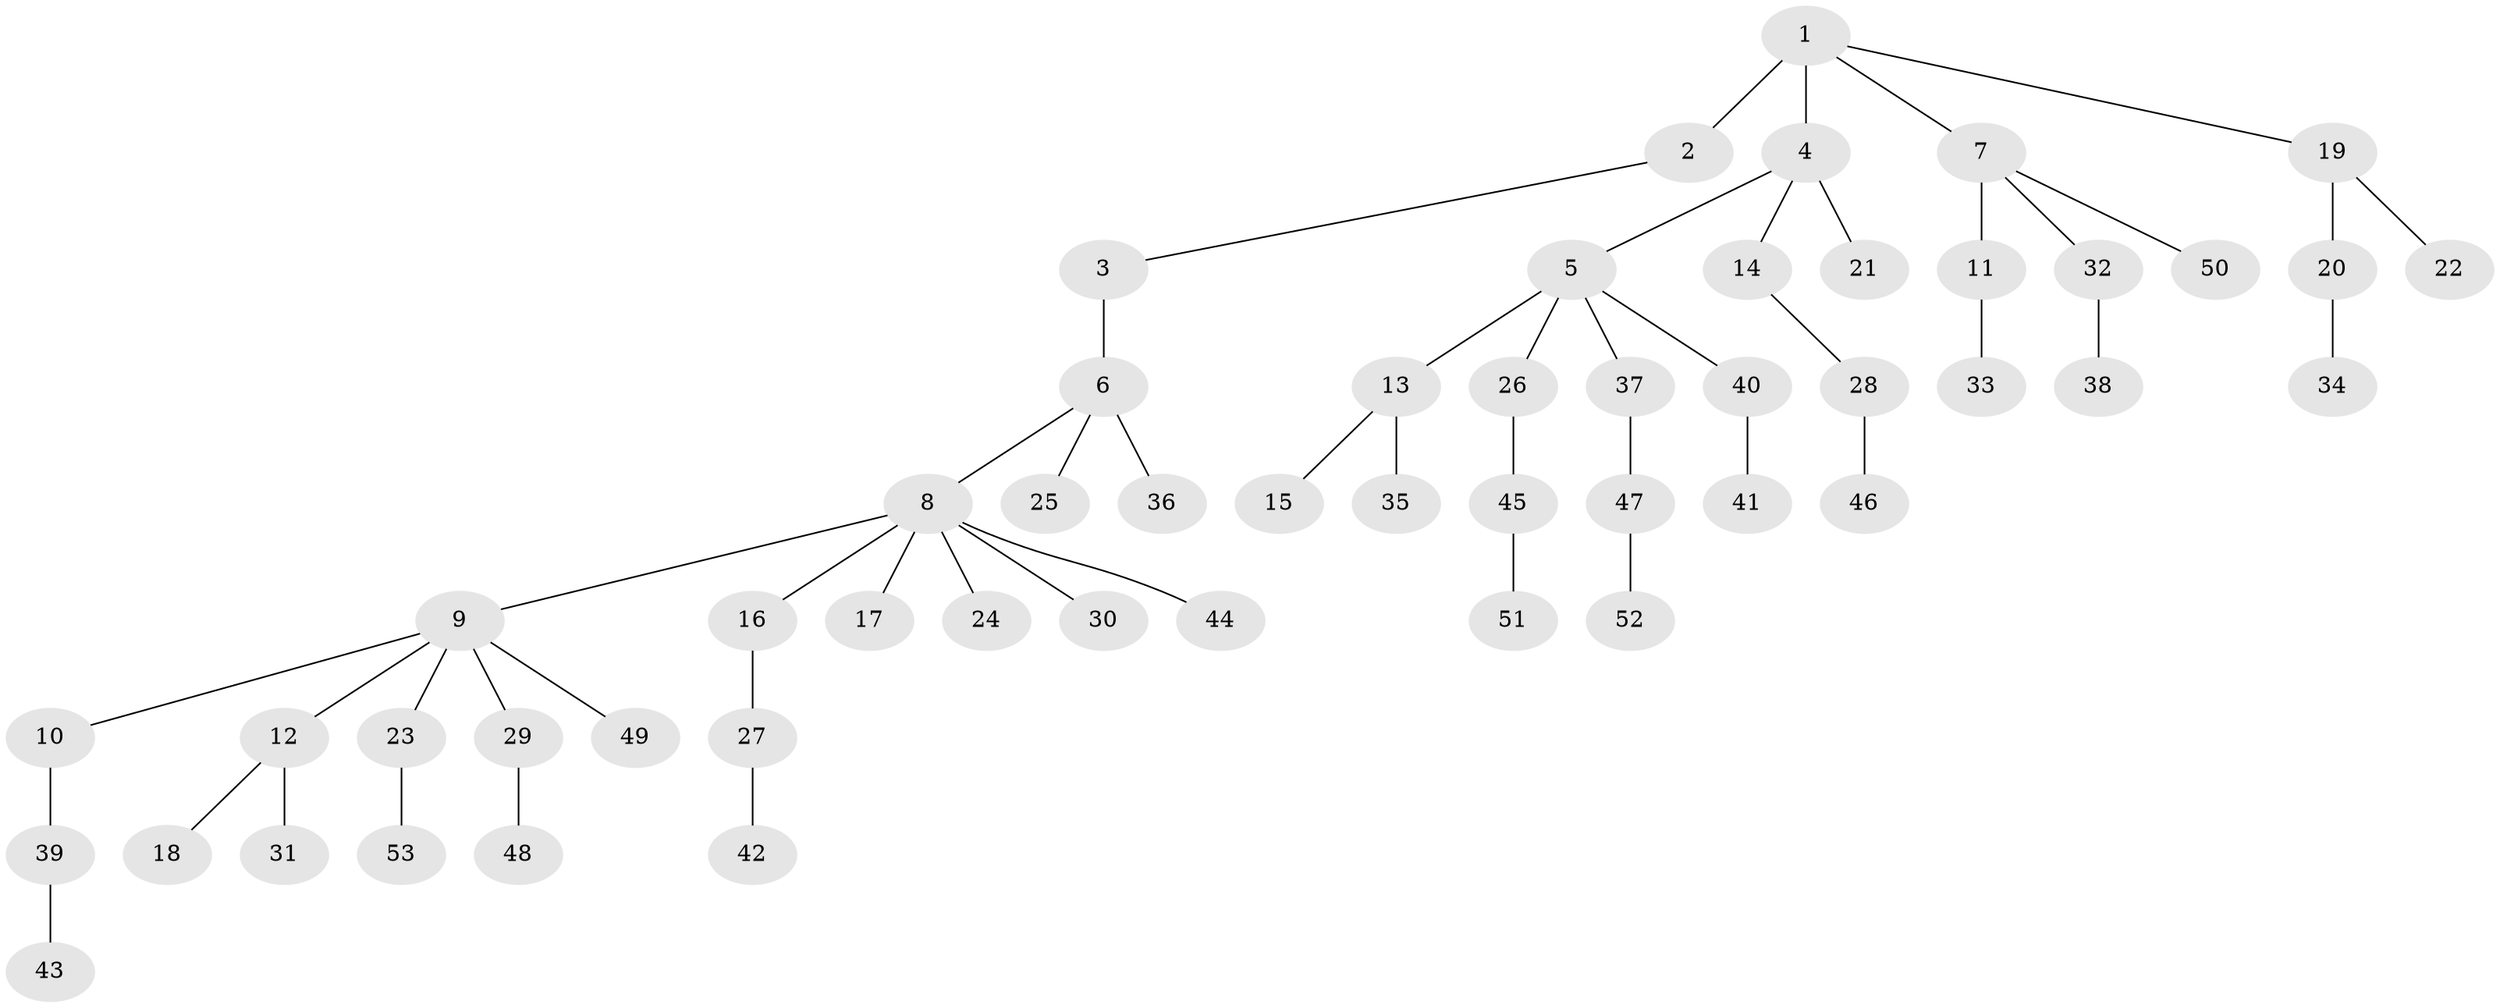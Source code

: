 // original degree distribution, {2: 0.28, 4: 0.06, 3: 0.11, 1: 0.49, 5: 0.03, 6: 0.01, 8: 0.01, 7: 0.01}
// Generated by graph-tools (version 1.1) at 2025/37/03/09/25 02:37:05]
// undirected, 53 vertices, 52 edges
graph export_dot {
graph [start="1"]
  node [color=gray90,style=filled];
  1;
  2;
  3;
  4;
  5;
  6;
  7;
  8;
  9;
  10;
  11;
  12;
  13;
  14;
  15;
  16;
  17;
  18;
  19;
  20;
  21;
  22;
  23;
  24;
  25;
  26;
  27;
  28;
  29;
  30;
  31;
  32;
  33;
  34;
  35;
  36;
  37;
  38;
  39;
  40;
  41;
  42;
  43;
  44;
  45;
  46;
  47;
  48;
  49;
  50;
  51;
  52;
  53;
  1 -- 2 [weight=2.0];
  1 -- 4 [weight=1.0];
  1 -- 7 [weight=1.0];
  1 -- 19 [weight=1.0];
  2 -- 3 [weight=1.0];
  3 -- 6 [weight=2.0];
  4 -- 5 [weight=1.0];
  4 -- 14 [weight=1.0];
  4 -- 21 [weight=1.0];
  5 -- 13 [weight=2.0];
  5 -- 26 [weight=1.0];
  5 -- 37 [weight=1.0];
  5 -- 40 [weight=1.0];
  6 -- 8 [weight=1.0];
  6 -- 25 [weight=1.0];
  6 -- 36 [weight=1.0];
  7 -- 11 [weight=3.0];
  7 -- 32 [weight=1.0];
  7 -- 50 [weight=1.0];
  8 -- 9 [weight=1.0];
  8 -- 16 [weight=1.0];
  8 -- 17 [weight=1.0];
  8 -- 24 [weight=1.0];
  8 -- 30 [weight=1.0];
  8 -- 44 [weight=1.0];
  9 -- 10 [weight=1.0];
  9 -- 12 [weight=1.0];
  9 -- 23 [weight=1.0];
  9 -- 29 [weight=1.0];
  9 -- 49 [weight=1.0];
  10 -- 39 [weight=2.0];
  11 -- 33 [weight=1.0];
  12 -- 18 [weight=1.0];
  12 -- 31 [weight=1.0];
  13 -- 15 [weight=1.0];
  13 -- 35 [weight=1.0];
  14 -- 28 [weight=1.0];
  16 -- 27 [weight=2.0];
  19 -- 20 [weight=1.0];
  19 -- 22 [weight=1.0];
  20 -- 34 [weight=1.0];
  23 -- 53 [weight=1.0];
  26 -- 45 [weight=1.0];
  27 -- 42 [weight=1.0];
  28 -- 46 [weight=1.0];
  29 -- 48 [weight=1.0];
  32 -- 38 [weight=1.0];
  37 -- 47 [weight=1.0];
  39 -- 43 [weight=1.0];
  40 -- 41 [weight=1.0];
  45 -- 51 [weight=1.0];
  47 -- 52 [weight=1.0];
}
